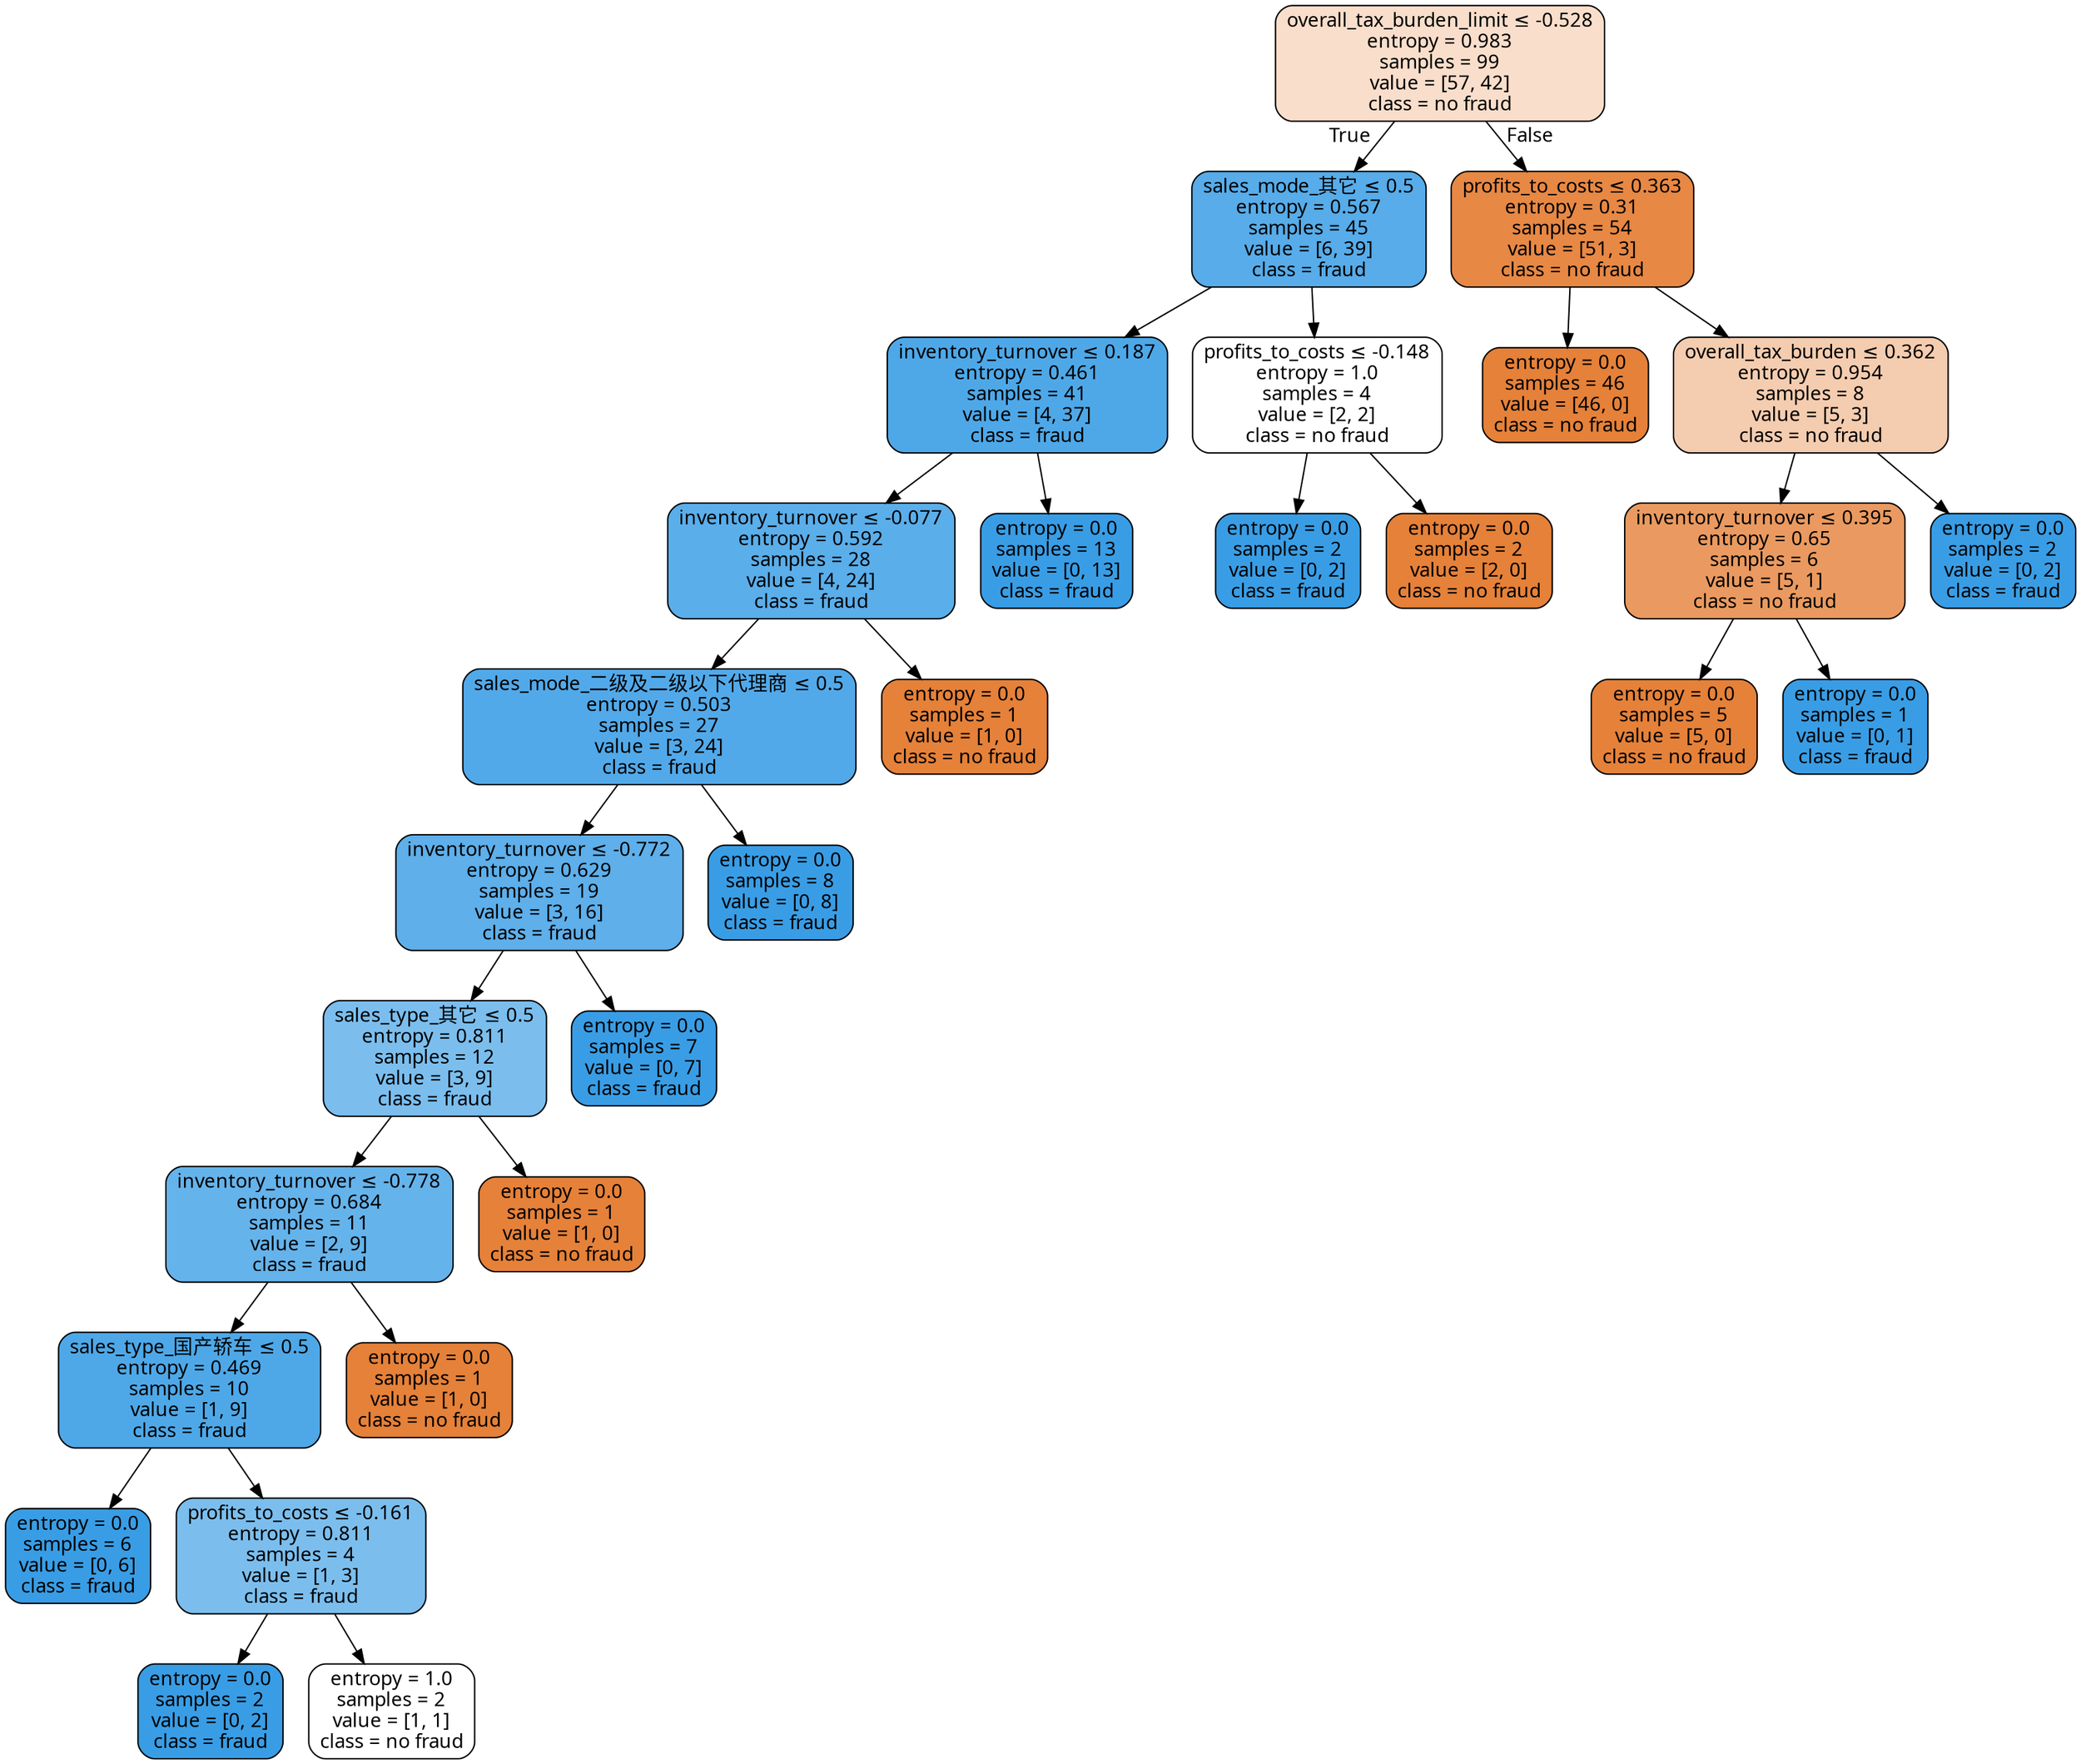 digraph Tree {
node [shape=box, style="filled, rounded", color="black", fontname="SimHei"] ;
edge [fontname="SimHei"] ;
0 [label=<overall_tax_burden_limit &le; -0.528<br/>entropy = 0.983<br/>samples = 99<br/>value = [57, 42]<br/>class = no fraud>, fillcolor="#e5813943"] ;
1 [label=<sales_mode_其它 &le; 0.5<br/>entropy = 0.567<br/>samples = 45<br/>value = [6, 39]<br/>class = fraud>, fillcolor="#399de5d8"] ;
0 -> 1 [labeldistance=2.5, labelangle=45, headlabel="True"] ;
2 [label=<inventory_turnover &le; 0.187<br/>entropy = 0.461<br/>samples = 41<br/>value = [4, 37]<br/>class = fraud>, fillcolor="#399de5e3"] ;
1 -> 2 ;
3 [label=<inventory_turnover &le; -0.077<br/>entropy = 0.592<br/>samples = 28<br/>value = [4, 24]<br/>class = fraud>, fillcolor="#399de5d4"] ;
2 -> 3 ;
4 [label=<sales_mode_二级及二级以下代理商 &le; 0.5<br/>entropy = 0.503<br/>samples = 27<br/>value = [3, 24]<br/>class = fraud>, fillcolor="#399de5df"] ;
3 -> 4 ;
5 [label=<inventory_turnover &le; -0.772<br/>entropy = 0.629<br/>samples = 19<br/>value = [3, 16]<br/>class = fraud>, fillcolor="#399de5cf"] ;
4 -> 5 ;
6 [label=<sales_type_其它 &le; 0.5<br/>entropy = 0.811<br/>samples = 12<br/>value = [3, 9]<br/>class = fraud>, fillcolor="#399de5aa"] ;
5 -> 6 ;
7 [label=<inventory_turnover &le; -0.778<br/>entropy = 0.684<br/>samples = 11<br/>value = [2, 9]<br/>class = fraud>, fillcolor="#399de5c6"] ;
6 -> 7 ;
8 [label=<sales_type_国产轿车 &le; 0.5<br/>entropy = 0.469<br/>samples = 10<br/>value = [1, 9]<br/>class = fraud>, fillcolor="#399de5e3"] ;
7 -> 8 ;
9 [label=<entropy = 0.0<br/>samples = 6<br/>value = [0, 6]<br/>class = fraud>, fillcolor="#399de5ff"] ;
8 -> 9 ;
10 [label=<profits_to_costs &le; -0.161<br/>entropy = 0.811<br/>samples = 4<br/>value = [1, 3]<br/>class = fraud>, fillcolor="#399de5aa"] ;
8 -> 10 ;
11 [label=<entropy = 0.0<br/>samples = 2<br/>value = [0, 2]<br/>class = fraud>, fillcolor="#399de5ff"] ;
10 -> 11 ;
12 [label=<entropy = 1.0<br/>samples = 2<br/>value = [1, 1]<br/>class = no fraud>, fillcolor="#e5813900"] ;
10 -> 12 ;
13 [label=<entropy = 0.0<br/>samples = 1<br/>value = [1, 0]<br/>class = no fraud>, fillcolor="#e58139ff"] ;
7 -> 13 ;
14 [label=<entropy = 0.0<br/>samples = 1<br/>value = [1, 0]<br/>class = no fraud>, fillcolor="#e58139ff"] ;
6 -> 14 ;
15 [label=<entropy = 0.0<br/>samples = 7<br/>value = [0, 7]<br/>class = fraud>, fillcolor="#399de5ff"] ;
5 -> 15 ;
16 [label=<entropy = 0.0<br/>samples = 8<br/>value = [0, 8]<br/>class = fraud>, fillcolor="#399de5ff"] ;
4 -> 16 ;
17 [label=<entropy = 0.0<br/>samples = 1<br/>value = [1, 0]<br/>class = no fraud>, fillcolor="#e58139ff"] ;
3 -> 17 ;
18 [label=<entropy = 0.0<br/>samples = 13<br/>value = [0, 13]<br/>class = fraud>, fillcolor="#399de5ff"] ;
2 -> 18 ;
19 [label=<profits_to_costs &le; -0.148<br/>entropy = 1.0<br/>samples = 4<br/>value = [2, 2]<br/>class = no fraud>, fillcolor="#e5813900"] ;
1 -> 19 ;
20 [label=<entropy = 0.0<br/>samples = 2<br/>value = [0, 2]<br/>class = fraud>, fillcolor="#399de5ff"] ;
19 -> 20 ;
21 [label=<entropy = 0.0<br/>samples = 2<br/>value = [2, 0]<br/>class = no fraud>, fillcolor="#e58139ff"] ;
19 -> 21 ;
22 [label=<profits_to_costs &le; 0.363<br/>entropy = 0.31<br/>samples = 54<br/>value = [51, 3]<br/>class = no fraud>, fillcolor="#e58139f0"] ;
0 -> 22 [labeldistance=2.5, labelangle=-45, headlabel="False"] ;
23 [label=<entropy = 0.0<br/>samples = 46<br/>value = [46, 0]<br/>class = no fraud>, fillcolor="#e58139ff"] ;
22 -> 23 ;
24 [label=<overall_tax_burden &le; 0.362<br/>entropy = 0.954<br/>samples = 8<br/>value = [5, 3]<br/>class = no fraud>, fillcolor="#e5813966"] ;
22 -> 24 ;
25 [label=<inventory_turnover &le; 0.395<br/>entropy = 0.65<br/>samples = 6<br/>value = [5, 1]<br/>class = no fraud>, fillcolor="#e58139cc"] ;
24 -> 25 ;
26 [label=<entropy = 0.0<br/>samples = 5<br/>value = [5, 0]<br/>class = no fraud>, fillcolor="#e58139ff"] ;
25 -> 26 ;
27 [label=<entropy = 0.0<br/>samples = 1<br/>value = [0, 1]<br/>class = fraud>, fillcolor="#399de5ff"] ;
25 -> 27 ;
28 [label=<entropy = 0.0<br/>samples = 2<br/>value = [0, 2]<br/>class = fraud>, fillcolor="#399de5ff"] ;
24 -> 28 ;
}